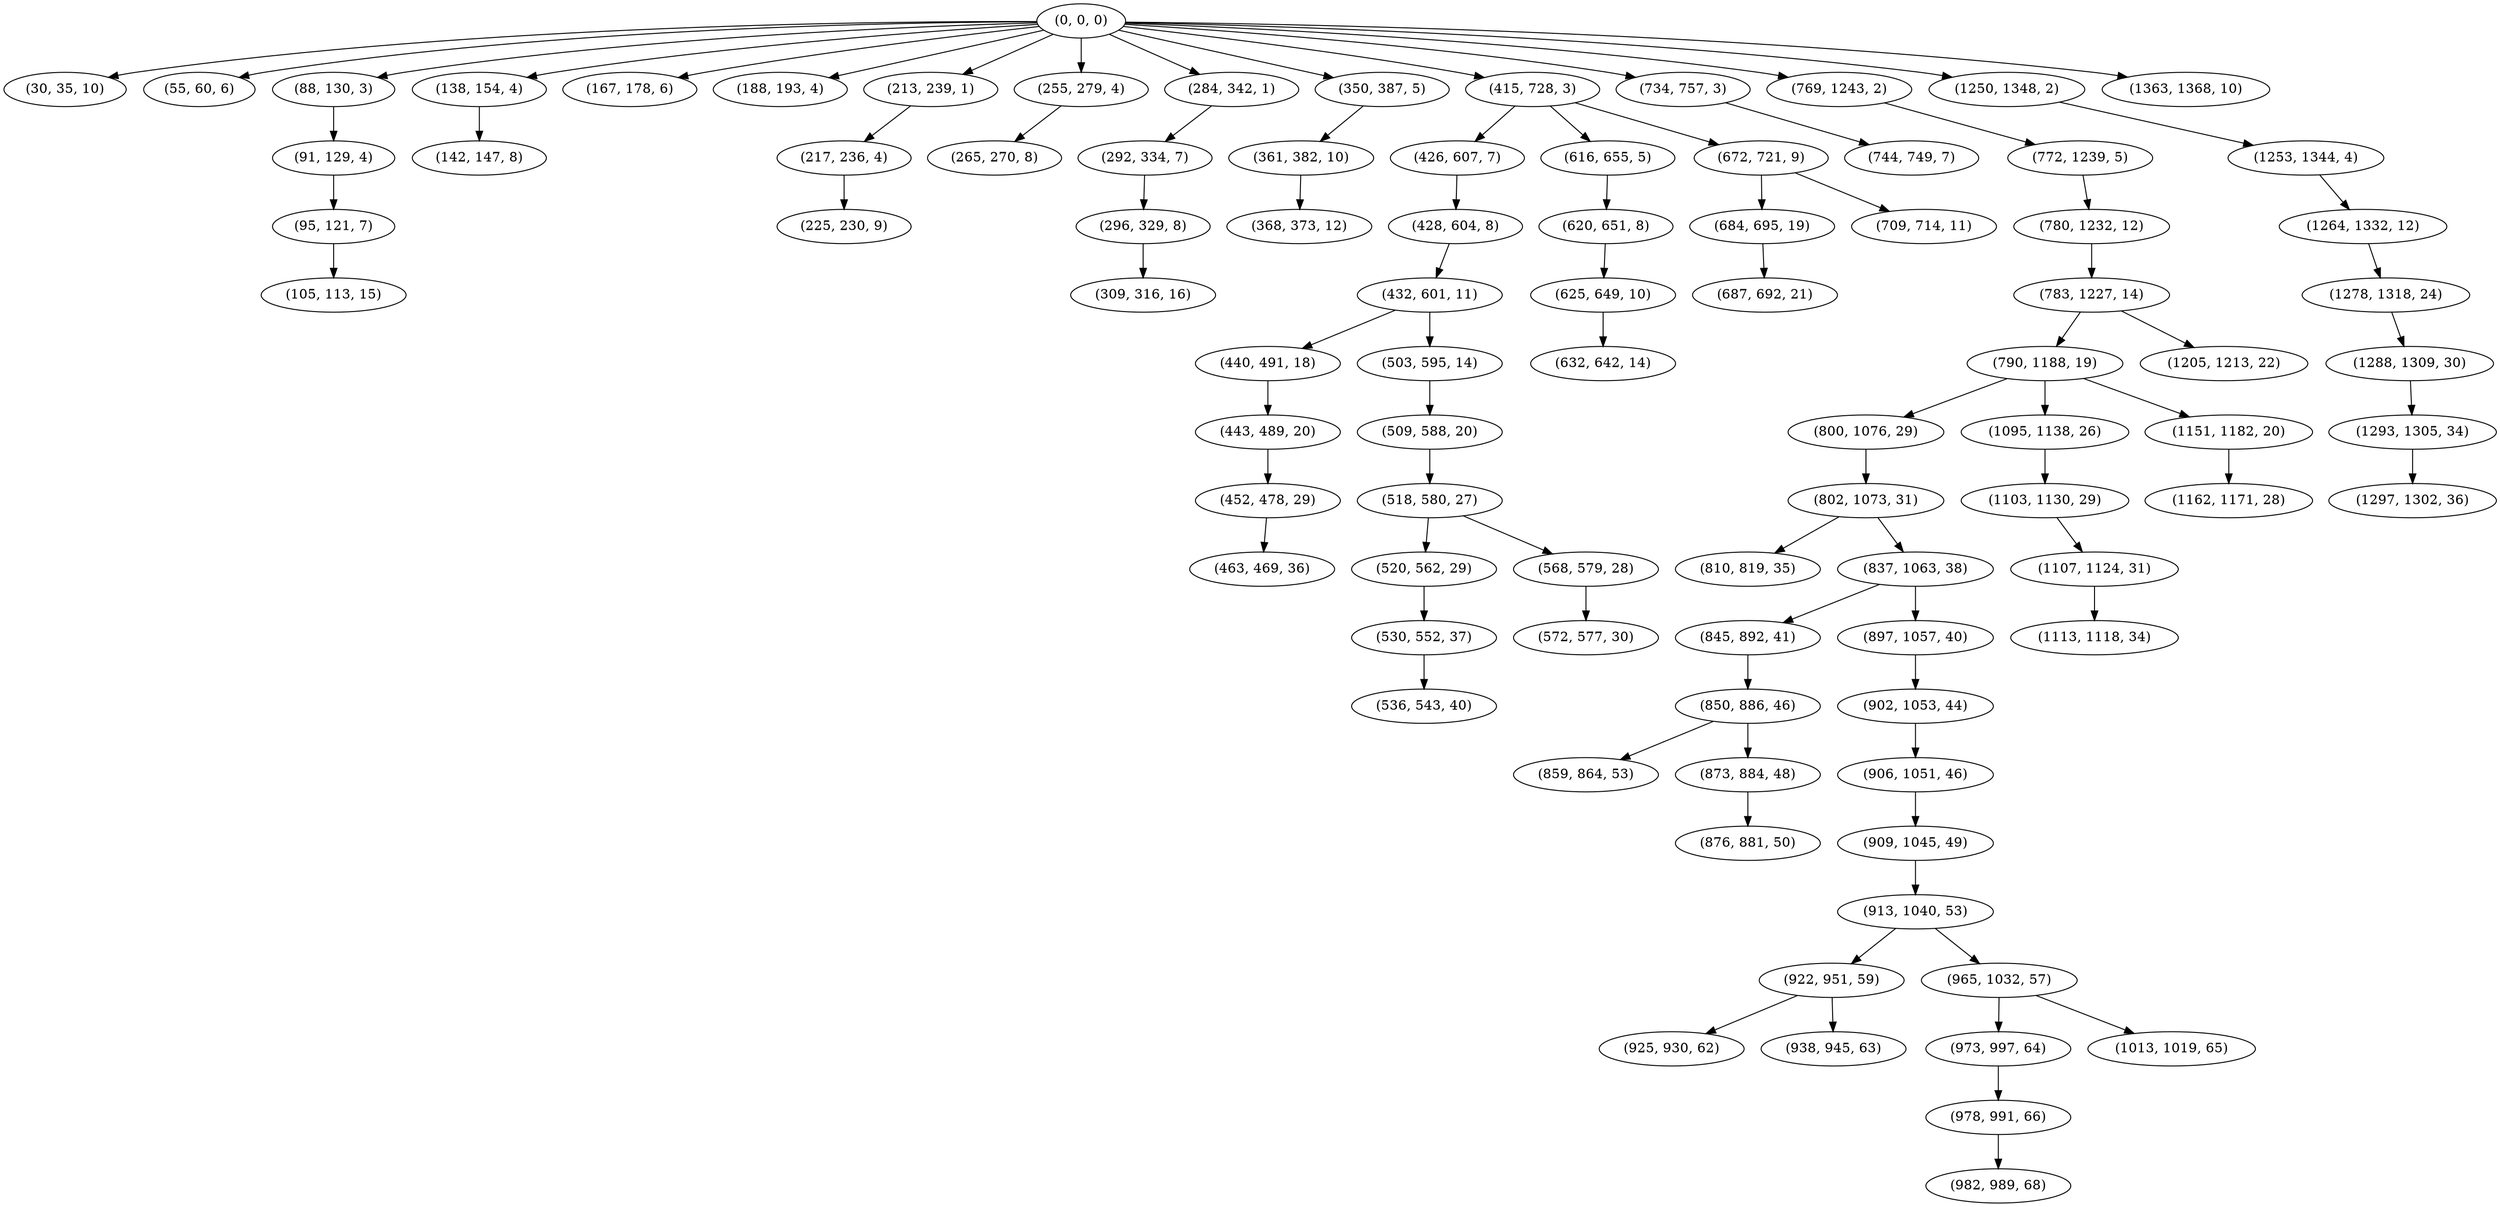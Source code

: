 digraph tree {
    "(0, 0, 0)";
    "(30, 35, 10)";
    "(55, 60, 6)";
    "(88, 130, 3)";
    "(91, 129, 4)";
    "(95, 121, 7)";
    "(105, 113, 15)";
    "(138, 154, 4)";
    "(142, 147, 8)";
    "(167, 178, 6)";
    "(188, 193, 4)";
    "(213, 239, 1)";
    "(217, 236, 4)";
    "(225, 230, 9)";
    "(255, 279, 4)";
    "(265, 270, 8)";
    "(284, 342, 1)";
    "(292, 334, 7)";
    "(296, 329, 8)";
    "(309, 316, 16)";
    "(350, 387, 5)";
    "(361, 382, 10)";
    "(368, 373, 12)";
    "(415, 728, 3)";
    "(426, 607, 7)";
    "(428, 604, 8)";
    "(432, 601, 11)";
    "(440, 491, 18)";
    "(443, 489, 20)";
    "(452, 478, 29)";
    "(463, 469, 36)";
    "(503, 595, 14)";
    "(509, 588, 20)";
    "(518, 580, 27)";
    "(520, 562, 29)";
    "(530, 552, 37)";
    "(536, 543, 40)";
    "(568, 579, 28)";
    "(572, 577, 30)";
    "(616, 655, 5)";
    "(620, 651, 8)";
    "(625, 649, 10)";
    "(632, 642, 14)";
    "(672, 721, 9)";
    "(684, 695, 19)";
    "(687, 692, 21)";
    "(709, 714, 11)";
    "(734, 757, 3)";
    "(744, 749, 7)";
    "(769, 1243, 2)";
    "(772, 1239, 5)";
    "(780, 1232, 12)";
    "(783, 1227, 14)";
    "(790, 1188, 19)";
    "(800, 1076, 29)";
    "(802, 1073, 31)";
    "(810, 819, 35)";
    "(837, 1063, 38)";
    "(845, 892, 41)";
    "(850, 886, 46)";
    "(859, 864, 53)";
    "(873, 884, 48)";
    "(876, 881, 50)";
    "(897, 1057, 40)";
    "(902, 1053, 44)";
    "(906, 1051, 46)";
    "(909, 1045, 49)";
    "(913, 1040, 53)";
    "(922, 951, 59)";
    "(925, 930, 62)";
    "(938, 945, 63)";
    "(965, 1032, 57)";
    "(973, 997, 64)";
    "(978, 991, 66)";
    "(982, 989, 68)";
    "(1013, 1019, 65)";
    "(1095, 1138, 26)";
    "(1103, 1130, 29)";
    "(1107, 1124, 31)";
    "(1113, 1118, 34)";
    "(1151, 1182, 20)";
    "(1162, 1171, 28)";
    "(1205, 1213, 22)";
    "(1250, 1348, 2)";
    "(1253, 1344, 4)";
    "(1264, 1332, 12)";
    "(1278, 1318, 24)";
    "(1288, 1309, 30)";
    "(1293, 1305, 34)";
    "(1297, 1302, 36)";
    "(1363, 1368, 10)";
    "(0, 0, 0)" -> "(30, 35, 10)";
    "(0, 0, 0)" -> "(55, 60, 6)";
    "(0, 0, 0)" -> "(88, 130, 3)";
    "(0, 0, 0)" -> "(138, 154, 4)";
    "(0, 0, 0)" -> "(167, 178, 6)";
    "(0, 0, 0)" -> "(188, 193, 4)";
    "(0, 0, 0)" -> "(213, 239, 1)";
    "(0, 0, 0)" -> "(255, 279, 4)";
    "(0, 0, 0)" -> "(284, 342, 1)";
    "(0, 0, 0)" -> "(350, 387, 5)";
    "(0, 0, 0)" -> "(415, 728, 3)";
    "(0, 0, 0)" -> "(734, 757, 3)";
    "(0, 0, 0)" -> "(769, 1243, 2)";
    "(0, 0, 0)" -> "(1250, 1348, 2)";
    "(0, 0, 0)" -> "(1363, 1368, 10)";
    "(88, 130, 3)" -> "(91, 129, 4)";
    "(91, 129, 4)" -> "(95, 121, 7)";
    "(95, 121, 7)" -> "(105, 113, 15)";
    "(138, 154, 4)" -> "(142, 147, 8)";
    "(213, 239, 1)" -> "(217, 236, 4)";
    "(217, 236, 4)" -> "(225, 230, 9)";
    "(255, 279, 4)" -> "(265, 270, 8)";
    "(284, 342, 1)" -> "(292, 334, 7)";
    "(292, 334, 7)" -> "(296, 329, 8)";
    "(296, 329, 8)" -> "(309, 316, 16)";
    "(350, 387, 5)" -> "(361, 382, 10)";
    "(361, 382, 10)" -> "(368, 373, 12)";
    "(415, 728, 3)" -> "(426, 607, 7)";
    "(415, 728, 3)" -> "(616, 655, 5)";
    "(415, 728, 3)" -> "(672, 721, 9)";
    "(426, 607, 7)" -> "(428, 604, 8)";
    "(428, 604, 8)" -> "(432, 601, 11)";
    "(432, 601, 11)" -> "(440, 491, 18)";
    "(432, 601, 11)" -> "(503, 595, 14)";
    "(440, 491, 18)" -> "(443, 489, 20)";
    "(443, 489, 20)" -> "(452, 478, 29)";
    "(452, 478, 29)" -> "(463, 469, 36)";
    "(503, 595, 14)" -> "(509, 588, 20)";
    "(509, 588, 20)" -> "(518, 580, 27)";
    "(518, 580, 27)" -> "(520, 562, 29)";
    "(518, 580, 27)" -> "(568, 579, 28)";
    "(520, 562, 29)" -> "(530, 552, 37)";
    "(530, 552, 37)" -> "(536, 543, 40)";
    "(568, 579, 28)" -> "(572, 577, 30)";
    "(616, 655, 5)" -> "(620, 651, 8)";
    "(620, 651, 8)" -> "(625, 649, 10)";
    "(625, 649, 10)" -> "(632, 642, 14)";
    "(672, 721, 9)" -> "(684, 695, 19)";
    "(672, 721, 9)" -> "(709, 714, 11)";
    "(684, 695, 19)" -> "(687, 692, 21)";
    "(734, 757, 3)" -> "(744, 749, 7)";
    "(769, 1243, 2)" -> "(772, 1239, 5)";
    "(772, 1239, 5)" -> "(780, 1232, 12)";
    "(780, 1232, 12)" -> "(783, 1227, 14)";
    "(783, 1227, 14)" -> "(790, 1188, 19)";
    "(783, 1227, 14)" -> "(1205, 1213, 22)";
    "(790, 1188, 19)" -> "(800, 1076, 29)";
    "(790, 1188, 19)" -> "(1095, 1138, 26)";
    "(790, 1188, 19)" -> "(1151, 1182, 20)";
    "(800, 1076, 29)" -> "(802, 1073, 31)";
    "(802, 1073, 31)" -> "(810, 819, 35)";
    "(802, 1073, 31)" -> "(837, 1063, 38)";
    "(837, 1063, 38)" -> "(845, 892, 41)";
    "(837, 1063, 38)" -> "(897, 1057, 40)";
    "(845, 892, 41)" -> "(850, 886, 46)";
    "(850, 886, 46)" -> "(859, 864, 53)";
    "(850, 886, 46)" -> "(873, 884, 48)";
    "(873, 884, 48)" -> "(876, 881, 50)";
    "(897, 1057, 40)" -> "(902, 1053, 44)";
    "(902, 1053, 44)" -> "(906, 1051, 46)";
    "(906, 1051, 46)" -> "(909, 1045, 49)";
    "(909, 1045, 49)" -> "(913, 1040, 53)";
    "(913, 1040, 53)" -> "(922, 951, 59)";
    "(913, 1040, 53)" -> "(965, 1032, 57)";
    "(922, 951, 59)" -> "(925, 930, 62)";
    "(922, 951, 59)" -> "(938, 945, 63)";
    "(965, 1032, 57)" -> "(973, 997, 64)";
    "(965, 1032, 57)" -> "(1013, 1019, 65)";
    "(973, 997, 64)" -> "(978, 991, 66)";
    "(978, 991, 66)" -> "(982, 989, 68)";
    "(1095, 1138, 26)" -> "(1103, 1130, 29)";
    "(1103, 1130, 29)" -> "(1107, 1124, 31)";
    "(1107, 1124, 31)" -> "(1113, 1118, 34)";
    "(1151, 1182, 20)" -> "(1162, 1171, 28)";
    "(1250, 1348, 2)" -> "(1253, 1344, 4)";
    "(1253, 1344, 4)" -> "(1264, 1332, 12)";
    "(1264, 1332, 12)" -> "(1278, 1318, 24)";
    "(1278, 1318, 24)" -> "(1288, 1309, 30)";
    "(1288, 1309, 30)" -> "(1293, 1305, 34)";
    "(1293, 1305, 34)" -> "(1297, 1302, 36)";
}
